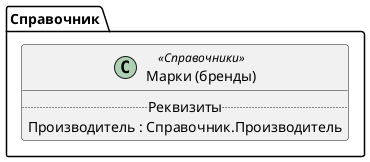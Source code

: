 ﻿@startuml Марки
'!include templates.wsd
'..\include templates.wsd
class Справочник.Марки as "Марки (бренды)" <<Справочники>>
{
..Реквизиты..
Производитель : Справочник.Производитель
}
@enduml
